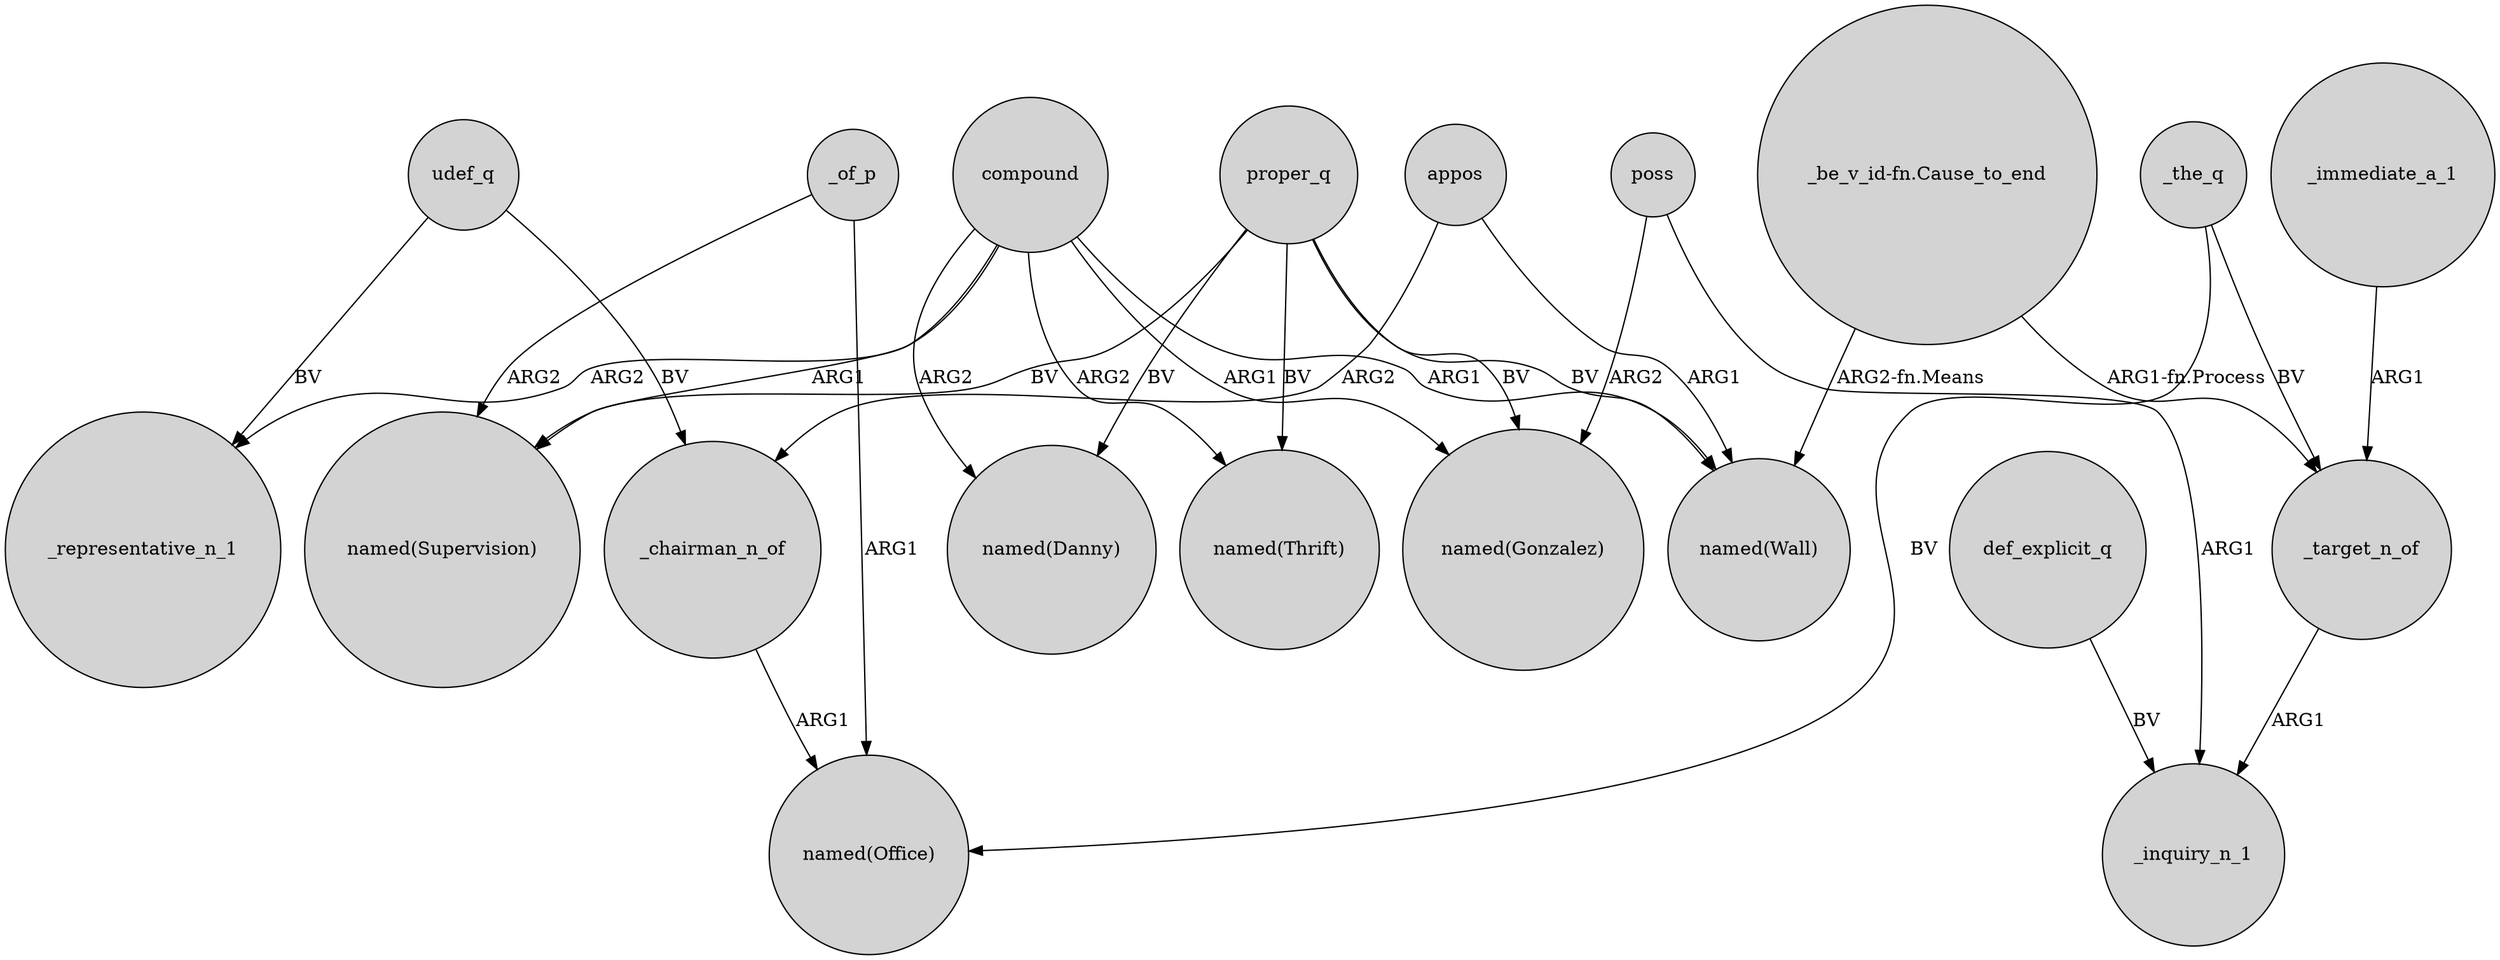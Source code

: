 digraph {
	node [shape=circle style=filled]
	compound -> "named(Thrift)" [label=ARG2]
	proper_q -> "named(Supervision)" [label=BV]
	proper_q -> "named(Danny)" [label=BV]
	_of_p -> "named(Supervision)" [label=ARG2]
	udef_q -> _chairman_n_of [label=BV]
	compound -> "named(Danny)" [label=ARG2]
	def_explicit_q -> _inquiry_n_1 [label=BV]
	compound -> "named(Wall)" [label=ARG1]
	_the_q -> "named(Office)" [label=BV]
	_chairman_n_of -> "named(Office)" [label=ARG1]
	_of_p -> "named(Office)" [label=ARG1]
	"_be_v_id-fn.Cause_to_end" -> _target_n_of [label="ARG1-fn.Process"]
	_immediate_a_1 -> _target_n_of [label=ARG1]
	poss -> _inquiry_n_1 [label=ARG1]
	compound -> "named(Gonzalez)" [label=ARG1]
	_target_n_of -> _inquiry_n_1 [label=ARG1]
	_the_q -> _target_n_of [label=BV]
	proper_q -> "named(Thrift)" [label=BV]
	udef_q -> _representative_n_1 [label=BV]
	poss -> "named(Gonzalez)" [label=ARG2]
	"_be_v_id-fn.Cause_to_end" -> "named(Wall)" [label="ARG2-fn.Means"]
	proper_q -> "named(Wall)" [label=BV]
	appos -> _chairman_n_of [label=ARG2]
	appos -> "named(Wall)" [label=ARG1]
	proper_q -> "named(Gonzalez)" [label=BV]
	compound -> _representative_n_1 [label=ARG2]
	compound -> "named(Supervision)" [label=ARG1]
}
